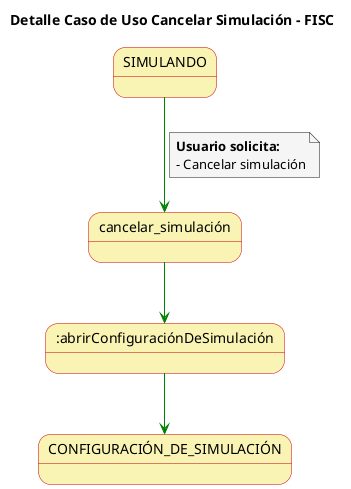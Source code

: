 @startuml

skinparam state {
  BackgroundColor #faf4b4
  BorderColor #c90000
}

skinparam note {
  BackgroundColor #f5f5f5
}

skinparam linetype polyline

title Detalle Caso de Uso Cancelar Simulación - FISC


SIMULANDO-[#green]-> cancelar_simulación
note on link
  **Usuario solicita:**
  - Cancelar simulación
end note

cancelar_simulación -[#green]-> :abrirConfiguraciónDeSimulación
:abrirConfiguraciónDeSimulación-[#green]-> CONFIGURACIÓN_DE_SIMULACIÓN

@enduml